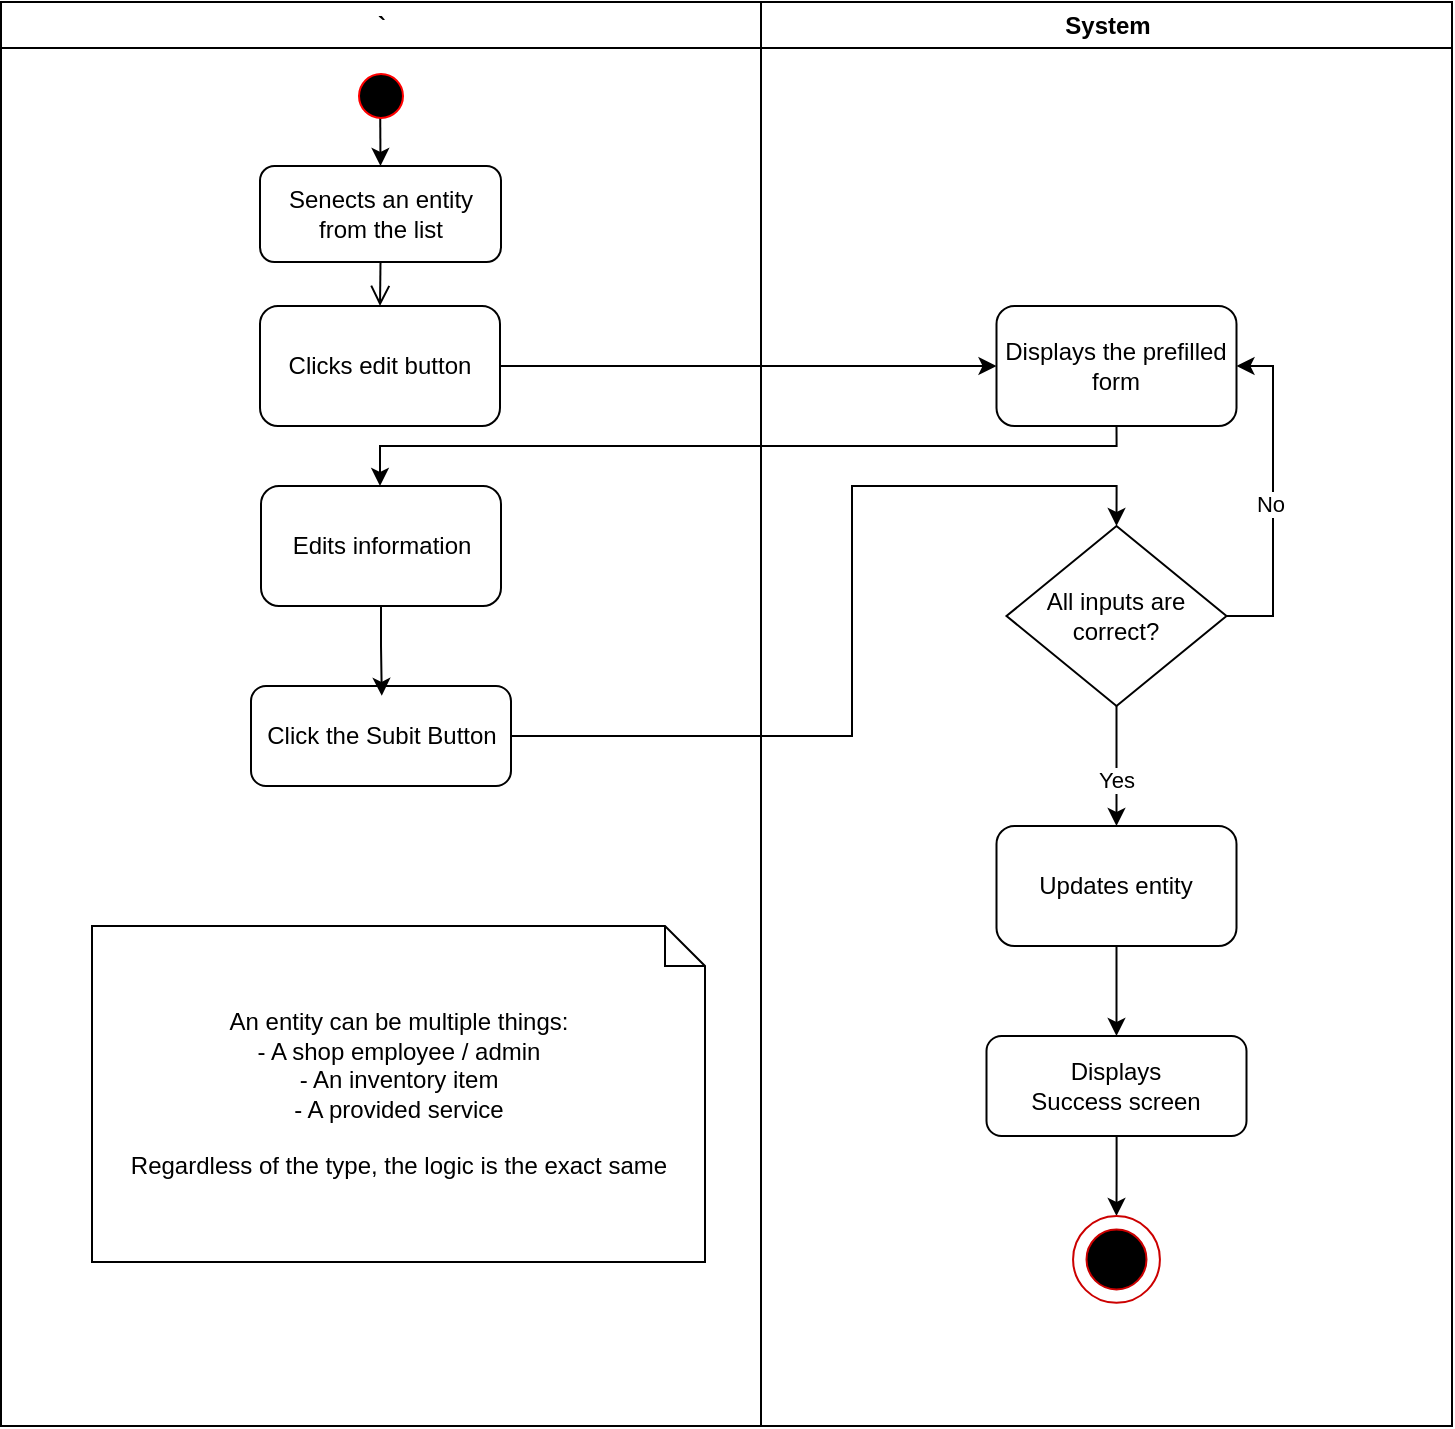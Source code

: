 <mxfile version="20.2.3" type="device"><diagram id="Xf2E1u1W4AktfVjYD2Iz" name="Page-1"><mxGraphModel dx="1230" dy="947" grid="1" gridSize="10" guides="1" tooltips="1" connect="1" arrows="1" fold="1" page="1" pageScale="1" pageWidth="2336" pageHeight="1654" math="0" shadow="0"><root><mxCell id="0"/><mxCell id="1" parent="0"/><mxCell id="VALeCxbUtCVBy0HvRlEQ-1" value="`" style="swimlane;whiteSpace=wrap;movable=0;" parent="1" vertex="1"><mxGeometry x="164.5" y="128" width="380" height="712" as="geometry"/></mxCell><mxCell id="Sm369T3T5XwLsBBxFN2E-2" value="" style="edgeStyle=orthogonalEdgeStyle;rounded=0;orthogonalLoop=1;jettySize=auto;html=1;exitX=0.487;exitY=0.832;exitDx=0;exitDy=0;exitPerimeter=0;entryX=0.5;entryY=0;entryDx=0;entryDy=0;" parent="VALeCxbUtCVBy0HvRlEQ-1" source="VALeCxbUtCVBy0HvRlEQ-2" target="Sm369T3T5XwLsBBxFN2E-1" edge="1"><mxGeometry relative="1" as="geometry"><Array as="points"><mxPoint x="190" y="57"/></Array></mxGeometry></mxCell><mxCell id="VALeCxbUtCVBy0HvRlEQ-2" value="" style="ellipse;shape=startState;fillColor=#000000;strokeColor=#ff0000;" parent="VALeCxbUtCVBy0HvRlEQ-1" vertex="1"><mxGeometry x="175" y="32" width="30" height="30" as="geometry"/></mxCell><mxCell id="VALeCxbUtCVBy0HvRlEQ-3" value="" style="edgeStyle=elbowEdgeStyle;elbow=horizontal;verticalAlign=bottom;endArrow=open;endSize=8;strokeColor=#000000;endFill=1;rounded=0;entryX=0.5;entryY=0;entryDx=0;entryDy=0;exitX=0.5;exitY=1;exitDx=0;exitDy=0;" parent="VALeCxbUtCVBy0HvRlEQ-1" source="Sm369T3T5XwLsBBxFN2E-1" target="S1LedOKrpOqbfRYcgMUx-1" edge="1"><mxGeometry x="161.5" y="110" as="geometry"><mxPoint x="189.5" y="172.0" as="targetPoint"/><mxPoint x="189.5" y="132" as="sourcePoint"/></mxGeometry></mxCell><mxCell id="VALeCxbUtCVBy0HvRlEQ-25" value="Click the Subit Button" style="rounded=1;whiteSpace=wrap;html=1;" parent="VALeCxbUtCVBy0HvRlEQ-1" vertex="1"><mxGeometry x="125" y="342" width="130" height="50" as="geometry"/></mxCell><mxCell id="S1LedOKrpOqbfRYcgMUx-1" value="Clicks edit button" style="rounded=1;whiteSpace=wrap;html=1;" parent="VALeCxbUtCVBy0HvRlEQ-1" vertex="1"><mxGeometry x="129.5" y="152" width="120" height="60" as="geometry"/></mxCell><mxCell id="S1LedOKrpOqbfRYcgMUx-5" value="" style="edgeStyle=orthogonalEdgeStyle;rounded=0;orthogonalLoop=1;jettySize=auto;html=1;entryX=0.503;entryY=0.098;entryDx=0;entryDy=0;entryPerimeter=0;" parent="VALeCxbUtCVBy0HvRlEQ-1" source="S1LedOKrpOqbfRYcgMUx-4" target="VALeCxbUtCVBy0HvRlEQ-25" edge="1"><mxGeometry relative="1" as="geometry"/></mxCell><mxCell id="S1LedOKrpOqbfRYcgMUx-4" value="Edits information" style="rounded=1;whiteSpace=wrap;html=1;" parent="VALeCxbUtCVBy0HvRlEQ-1" vertex="1"><mxGeometry x="130" y="242" width="120" height="60" as="geometry"/></mxCell><mxCell id="_2HYPKGaZrh7aNVJrZD4-1" value="An entity can be multiple things:&lt;br&gt;- A shop employee / admin&lt;br&gt;- An inventory item&lt;br&gt;- A provided service&lt;br&gt;&lt;br&gt;Regardless of the type, the logic is the exact same" style="shape=note;size=20;whiteSpace=wrap;html=1;" parent="VALeCxbUtCVBy0HvRlEQ-1" vertex="1"><mxGeometry x="45.5" y="462" width="306.5" height="168" as="geometry"/></mxCell><mxCell id="Sm369T3T5XwLsBBxFN2E-1" value="Senects an entity from the list" style="rounded=1;whiteSpace=wrap;html=1;" parent="VALeCxbUtCVBy0HvRlEQ-1" vertex="1"><mxGeometry x="129.5" y="82" width="120.5" height="48" as="geometry"/></mxCell><mxCell id="VALeCxbUtCVBy0HvRlEQ-14" value="System" style="swimlane;whiteSpace=wrap;movable=0;" parent="1" vertex="1"><mxGeometry x="544.5" y="128" width="345.5" height="712" as="geometry"/></mxCell><mxCell id="VALeCxbUtCVBy0HvRlEQ-37" value="" style="edgeStyle=orthogonalEdgeStyle;rounded=0;orthogonalLoop=1;jettySize=auto;html=1;entryX=0.5;entryY=0;entryDx=0;entryDy=0;" parent="VALeCxbUtCVBy0HvRlEQ-14" source="VALeCxbUtCVBy0HvRlEQ-29" target="S1LedOKrpOqbfRYcgMUx-7" edge="1"><mxGeometry relative="1" as="geometry"><mxPoint x="177.75" y="357" as="targetPoint"/></mxGeometry></mxCell><mxCell id="VALeCxbUtCVBy0HvRlEQ-38" value="Yes" style="edgeLabel;html=1;align=center;verticalAlign=middle;resizable=0;points=[];" parent="VALeCxbUtCVBy0HvRlEQ-37" vertex="1" connectable="0"><mxGeometry x="0.232" y="-1" relative="1" as="geometry"><mxPoint as="offset"/></mxGeometry></mxCell><mxCell id="VALeCxbUtCVBy0HvRlEQ-29" value="All inputs are correct?" style="rhombus;whiteSpace=wrap;html=1;fontSize=12;strokeColor=default;fillColor=default;" parent="VALeCxbUtCVBy0HvRlEQ-14" vertex="1"><mxGeometry x="122.75" y="262" width="110" height="90" as="geometry"/></mxCell><mxCell id="VALeCxbUtCVBy0HvRlEQ-49" value="" style="edgeStyle=orthogonalEdgeStyle;rounded=0;orthogonalLoop=1;jettySize=auto;html=1;exitX=0.5;exitY=1;exitDx=0;exitDy=0;" parent="VALeCxbUtCVBy0HvRlEQ-14" source="S1LedOKrpOqbfRYcgMUx-7" target="VALeCxbUtCVBy0HvRlEQ-47" edge="1"><mxGeometry relative="1" as="geometry"><mxPoint x="177.75" y="417" as="sourcePoint"/></mxGeometry></mxCell><mxCell id="VALeCxbUtCVBy0HvRlEQ-47" value="Displays&lt;br&gt;Success screen" style="rounded=1;whiteSpace=wrap;html=1;" parent="VALeCxbUtCVBy0HvRlEQ-14" vertex="1"><mxGeometry x="112.75" y="517" width="130" height="50" as="geometry"/></mxCell><mxCell id="S1LedOKrpOqbfRYcgMUx-2" value="Displays the prefilled form" style="rounded=1;whiteSpace=wrap;html=1;" parent="VALeCxbUtCVBy0HvRlEQ-14" vertex="1"><mxGeometry x="117.75" y="152" width="120" height="60" as="geometry"/></mxCell><mxCell id="VALeCxbUtCVBy0HvRlEQ-32" style="edgeStyle=orthogonalEdgeStyle;rounded=0;orthogonalLoop=1;jettySize=auto;html=1;exitX=1;exitY=0.5;exitDx=0;exitDy=0;entryX=1;entryY=0.5;entryDx=0;entryDy=0;" parent="VALeCxbUtCVBy0HvRlEQ-14" source="VALeCxbUtCVBy0HvRlEQ-29" target="S1LedOKrpOqbfRYcgMUx-2" edge="1"><mxGeometry relative="1" as="geometry"><Array as="points"><mxPoint x="256" y="182"/></Array><mxPoint x="255.5" y="132" as="targetPoint"/></mxGeometry></mxCell><mxCell id="VALeCxbUtCVBy0HvRlEQ-33" value="No" style="edgeLabel;html=1;align=center;verticalAlign=middle;resizable=0;points=[];" parent="VALeCxbUtCVBy0HvRlEQ-32" vertex="1" connectable="0"><mxGeometry x="-0.047" y="2" relative="1" as="geometry"><mxPoint as="offset"/></mxGeometry></mxCell><mxCell id="S1LedOKrpOqbfRYcgMUx-7" value="Updates entity" style="rounded=1;whiteSpace=wrap;html=1;" parent="VALeCxbUtCVBy0HvRlEQ-14" vertex="1"><mxGeometry x="117.75" y="412" width="120" height="60" as="geometry"/></mxCell><mxCell id="VALeCxbUtCVBy0HvRlEQ-50" style="edgeStyle=orthogonalEdgeStyle;rounded=0;orthogonalLoop=1;jettySize=auto;html=1;entryX=0.5;entryY=0;entryDx=0;entryDy=0;" parent="VALeCxbUtCVBy0HvRlEQ-14" source="VALeCxbUtCVBy0HvRlEQ-47" target="VALeCxbUtCVBy0HvRlEQ-44" edge="1"><mxGeometry relative="1" as="geometry"><mxPoint x="-145.54" y="542.0" as="targetPoint"/></mxGeometry></mxCell><mxCell id="VALeCxbUtCVBy0HvRlEQ-43" value="" style="group" parent="VALeCxbUtCVBy0HvRlEQ-14" vertex="1" connectable="0"><mxGeometry x="156.03" y="607" width="43.43" height="43.43" as="geometry"/></mxCell><mxCell id="VALeCxbUtCVBy0HvRlEQ-44" value="" style="ellipse;whiteSpace=wrap;html=1;aspect=fixed;fillColor=none;strokeColor=#CC0000;" parent="VALeCxbUtCVBy0HvRlEQ-43" vertex="1"><mxGeometry width="43.43" height="43.43" as="geometry"/></mxCell><mxCell id="VALeCxbUtCVBy0HvRlEQ-45" value="" style="ellipse;whiteSpace=wrap;html=1;aspect=fixed;fillColor=#000000;strokeColor=#CC0000;" parent="VALeCxbUtCVBy0HvRlEQ-43" vertex="1"><mxGeometry x="6.72" y="6.71" width="30" height="30" as="geometry"/></mxCell><mxCell id="VALeCxbUtCVBy0HvRlEQ-35" style="edgeStyle=orthogonalEdgeStyle;rounded=0;orthogonalLoop=1;jettySize=auto;html=1;entryX=0.5;entryY=0;entryDx=0;entryDy=0;" parent="1" source="VALeCxbUtCVBy0HvRlEQ-25" target="VALeCxbUtCVBy0HvRlEQ-29" edge="1"><mxGeometry relative="1" as="geometry"><mxPoint x="612.273" y="460" as="targetPoint"/><Array as="points"><mxPoint x="590" y="495"/><mxPoint x="590" y="370"/><mxPoint x="722" y="370"/></Array></mxGeometry></mxCell><mxCell id="S1LedOKrpOqbfRYcgMUx-3" style="edgeStyle=orthogonalEdgeStyle;rounded=0;orthogonalLoop=1;jettySize=auto;html=1;exitX=1;exitY=0.5;exitDx=0;exitDy=0;entryX=0;entryY=0.5;entryDx=0;entryDy=0;" parent="1" source="S1LedOKrpOqbfRYcgMUx-1" target="S1LedOKrpOqbfRYcgMUx-2" edge="1"><mxGeometry relative="1" as="geometry"/></mxCell><mxCell id="S1LedOKrpOqbfRYcgMUx-6" style="edgeStyle=orthogonalEdgeStyle;rounded=0;orthogonalLoop=1;jettySize=auto;html=1;exitX=0.5;exitY=1;exitDx=0;exitDy=0;" parent="1" source="S1LedOKrpOqbfRYcgMUx-2" target="S1LedOKrpOqbfRYcgMUx-4" edge="1"><mxGeometry relative="1" as="geometry"><Array as="points"><mxPoint x="722" y="350"/><mxPoint x="354" y="350"/></Array></mxGeometry></mxCell></root></mxGraphModel></diagram></mxfile>